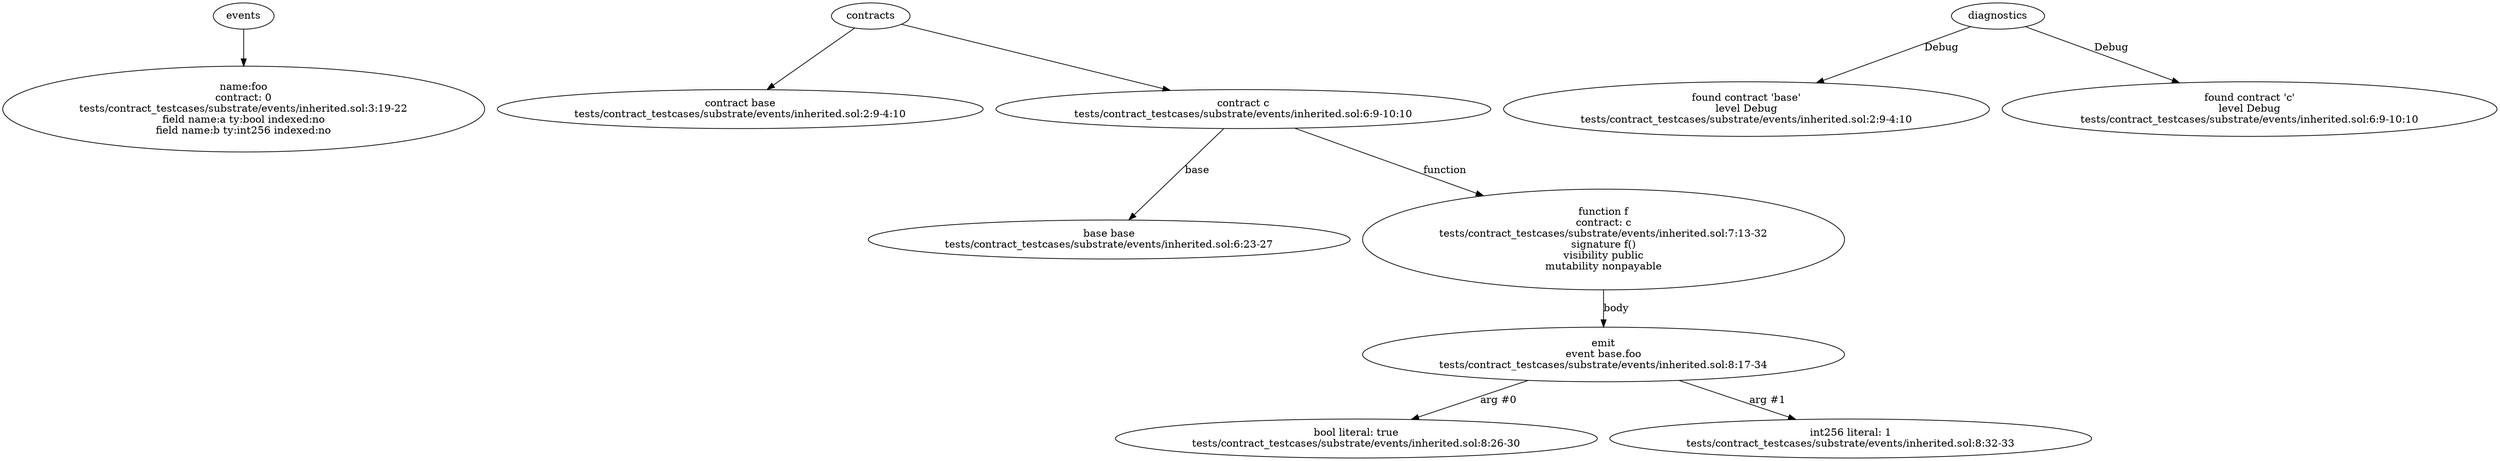strict digraph "tests/contract_testcases/substrate/events/inherited.sol" {
	foo [label="name:foo\ncontract: 0\ntests/contract_testcases/substrate/events/inherited.sol:3:19-22\nfield name:a ty:bool indexed:no\nfield name:b ty:int256 indexed:no"]
	contract [label="contract base\ntests/contract_testcases/substrate/events/inherited.sol:2:9-4:10"]
	contract_4 [label="contract c\ntests/contract_testcases/substrate/events/inherited.sol:6:9-10:10"]
	base [label="base base\ntests/contract_testcases/substrate/events/inherited.sol:6:23-27"]
	f [label="function f\ncontract: c\ntests/contract_testcases/substrate/events/inherited.sol:7:13-32\nsignature f()\nvisibility public\nmutability nonpayable"]
	emit [label="emit\nevent base.foo\ntests/contract_testcases/substrate/events/inherited.sol:8:17-34"]
	bool_literal [label="bool literal: true\ntests/contract_testcases/substrate/events/inherited.sol:8:26-30"]
	number_literal [label="int256 literal: 1\ntests/contract_testcases/substrate/events/inherited.sol:8:32-33"]
	diagnostic [label="found contract 'base'\nlevel Debug\ntests/contract_testcases/substrate/events/inherited.sol:2:9-4:10"]
	diagnostic_12 [label="found contract 'c'\nlevel Debug\ntests/contract_testcases/substrate/events/inherited.sol:6:9-10:10"]
	events -> foo
	contracts -> contract
	contracts -> contract_4
	contract_4 -> base [label="base"]
	contract_4 -> f [label="function"]
	f -> emit [label="body"]
	emit -> bool_literal [label="arg #0"]
	emit -> number_literal [label="arg #1"]
	diagnostics -> diagnostic [label="Debug"]
	diagnostics -> diagnostic_12 [label="Debug"]
}
